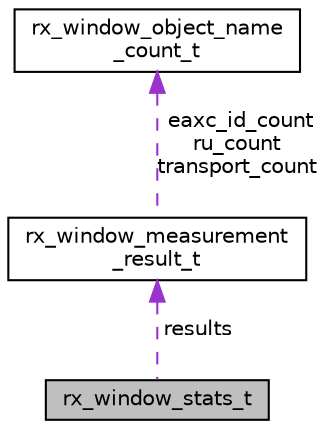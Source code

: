 digraph "rx_window_stats_t"
{
 // LATEX_PDF_SIZE
  bgcolor="transparent";
  edge [fontname="Helvetica",fontsize="10",labelfontname="Helvetica",labelfontsize="10"];
  node [fontname="Helvetica",fontsize="10",shape=record];
  Node1 [label="rx_window_stats_t",height=0.2,width=0.4,color="black", fillcolor="grey75", style="filled", fontcolor="black",tooltip=" "];
  Node2 -> Node1 [dir="back",color="darkorchid3",fontsize="10",style="dashed",label=" results" ,fontname="Helvetica"];
  Node2 [label="rx_window_measurement\l_result_t",height=0.2,width=0.4,color="black",URL="$EvenstarPerformanceMgmt_8h.html#structrx__window__measurement__result__t",tooltip=" "];
  Node3 -> Node2 [dir="back",color="darkorchid3",fontsize="10",style="dashed",label=" eaxc_id_count\nru_count\ntransport_count" ,fontname="Helvetica"];
  Node3 [label="rx_window_object_name\l_count_t",height=0.2,width=0.4,color="black",URL="$EvenstarPerformanceMgmt_8h.html#structrx__window__object__name__count__t",tooltip=" "];
}
